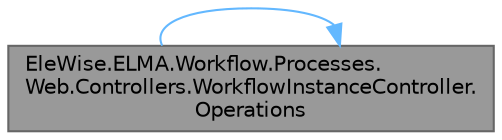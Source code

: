 digraph "EleWise.ELMA.Workflow.Processes.Web.Controllers.WorkflowInstanceController.Operations"
{
 // LATEX_PDF_SIZE
  bgcolor="transparent";
  edge [fontname=Helvetica,fontsize=10,labelfontname=Helvetica,labelfontsize=10];
  node [fontname=Helvetica,fontsize=10,shape=box,height=0.2,width=0.4];
  rankdir="LR";
  Node1 [id="Node000001",label="EleWise.ELMA.Workflow.Processes.\lWeb.Controllers.WorkflowInstanceController.\lOperations",height=0.2,width=0.4,color="gray40", fillcolor="grey60", style="filled", fontcolor="black",tooltip="Получить представление вкладки с текущими операциями."];
  Node1 -> Node1 [id="edge1_Node000001_Node000001",color="steelblue1",style="solid",tooltip=" "];
}
